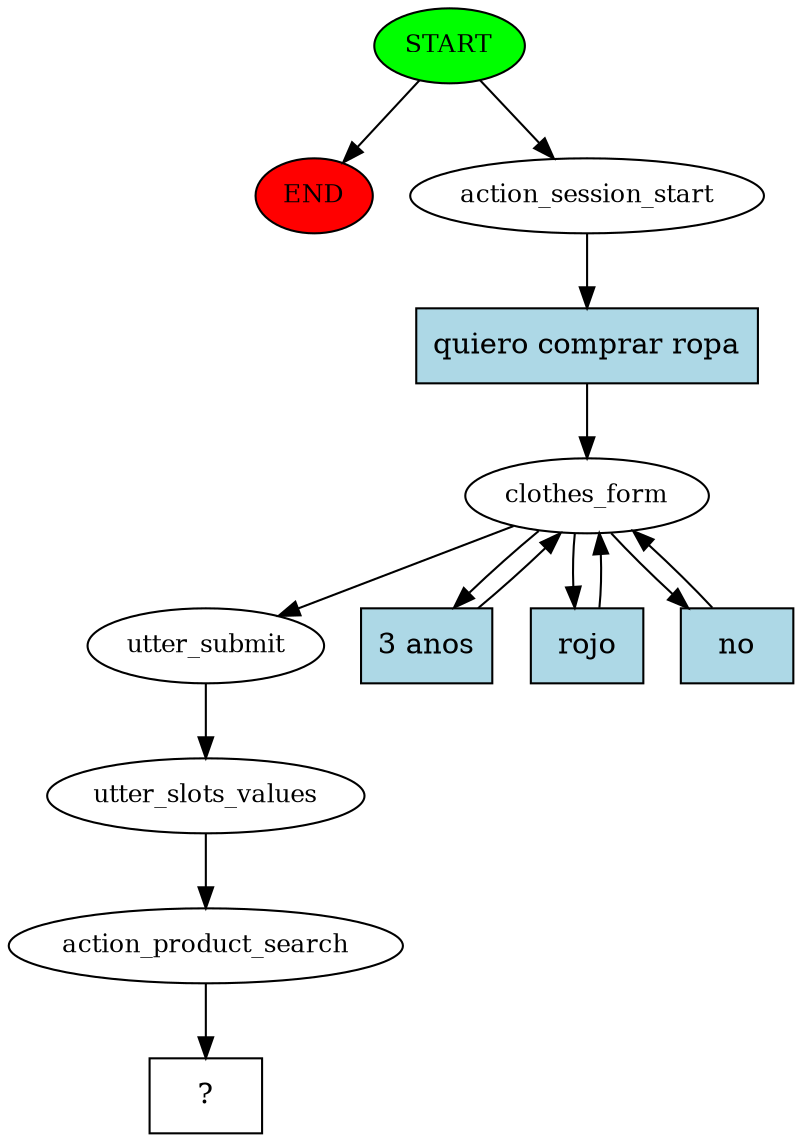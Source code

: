 digraph  {
0 [class="start active", fillcolor=green, fontsize=12, label=START, style=filled];
"-1" [class=end, fillcolor=red, fontsize=12, label=END, style=filled];
1 [class=active, fontsize=12, label=action_session_start];
2 [class=active, fontsize=12, label=clothes_form];
9 [class=active, fontsize=12, label=utter_submit];
10 [class=active, fontsize=12, label=utter_slots_values];
11 [class=active, fontsize=12, label=action_product_search];
12 [class="intent dashed active", label="  ?  ", shape=rect];
13 [class="intent active", fillcolor=lightblue, label="quiero comprar ropa", shape=rect, style=filled];
14 [class="intent active", fillcolor=lightblue, label="3 anos", shape=rect, style=filled];
15 [class="intent active", fillcolor=lightblue, label=rojo, shape=rect, style=filled];
16 [class="intent active", fillcolor=lightblue, label=no, shape=rect, style=filled];
0 -> "-1"  [class="", key=NONE, label=""];
0 -> 1  [class=active, key=NONE, label=""];
1 -> 13  [class=active, key=0];
2 -> 9  [class=active, key=NONE, label=""];
2 -> 14  [class=active, key=0];
2 -> 15  [class=active, key=0];
2 -> 16  [class=active, key=0];
9 -> 10  [class=active, key=NONE, label=""];
10 -> 11  [class=active, key=NONE, label=""];
11 -> 12  [class=active, key=NONE, label=""];
13 -> 2  [class=active, key=0];
14 -> 2  [class=active, key=0];
15 -> 2  [class=active, key=0];
16 -> 2  [class=active, key=0];
}
